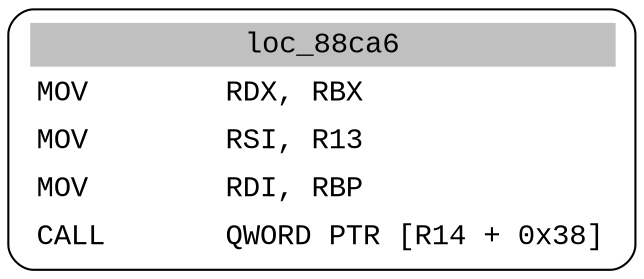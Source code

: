 digraph asm_graph {
1941 [
shape="Mrecord" fontname="Courier New"label =<<table border="0" cellborder="0" cellpadding="3"><tr><td align="center" colspan="2" bgcolor="grey">loc_88ca6</td></tr><tr><td align="left">MOV        RDX, RBX</td></tr><tr><td align="left">MOV        RSI, R13</td></tr><tr><td align="left">MOV        RDI, RBP</td></tr><tr><td align="left">CALL       QWORD PTR [R14 + 0x38]</td></tr></table>> ];
}